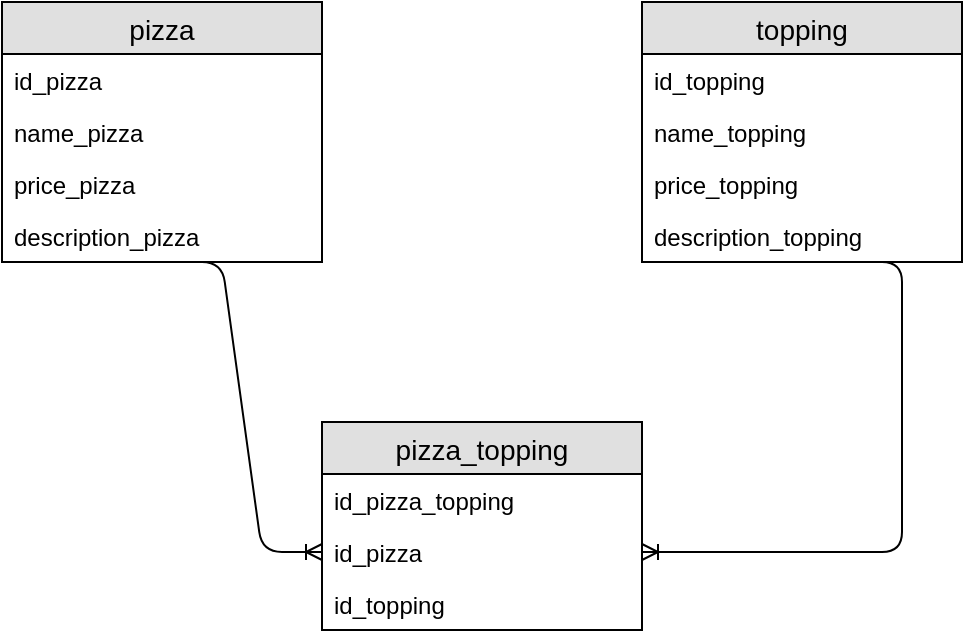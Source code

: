 <mxfile version="12.7.9" type="device"><diagram id="BUOtKqlBgW23wUBn10TS" name="Page-1"><mxGraphModel dx="526" dy="593" grid="1" gridSize="10" guides="1" tooltips="1" connect="1" arrows="1" fold="1" page="1" pageScale="1" pageWidth="1100" pageHeight="850" math="0" shadow="0"><root><mxCell id="0"/><mxCell id="1" parent="0"/><mxCell id="AHQ2iwcQxjMnPD1X6xUw-1" value="pizza" style="swimlane;fontStyle=0;childLayout=stackLayout;horizontal=1;startSize=26;fillColor=#e0e0e0;horizontalStack=0;resizeParent=1;resizeParentMax=0;resizeLast=0;collapsible=1;marginBottom=0;swimlaneFillColor=#ffffff;align=center;fontSize=14;" vertex="1" parent="1"><mxGeometry x="20" y="50" width="160" height="130" as="geometry"/></mxCell><mxCell id="AHQ2iwcQxjMnPD1X6xUw-2" value="id_pizza" style="text;strokeColor=none;fillColor=none;spacingLeft=4;spacingRight=4;overflow=hidden;rotatable=0;points=[[0,0.5],[1,0.5]];portConstraint=eastwest;fontSize=12;" vertex="1" parent="AHQ2iwcQxjMnPD1X6xUw-1"><mxGeometry y="26" width="160" height="26" as="geometry"/></mxCell><mxCell id="AHQ2iwcQxjMnPD1X6xUw-3" value="name_pizza" style="text;strokeColor=none;fillColor=none;spacingLeft=4;spacingRight=4;overflow=hidden;rotatable=0;points=[[0,0.5],[1,0.5]];portConstraint=eastwest;fontSize=12;" vertex="1" parent="AHQ2iwcQxjMnPD1X6xUw-1"><mxGeometry y="52" width="160" height="26" as="geometry"/></mxCell><mxCell id="AHQ2iwcQxjMnPD1X6xUw-4" value="price_pizza" style="text;strokeColor=none;fillColor=none;spacingLeft=4;spacingRight=4;overflow=hidden;rotatable=0;points=[[0,0.5],[1,0.5]];portConstraint=eastwest;fontSize=12;" vertex="1" parent="AHQ2iwcQxjMnPD1X6xUw-1"><mxGeometry y="78" width="160" height="26" as="geometry"/></mxCell><mxCell id="AHQ2iwcQxjMnPD1X6xUw-15" value="" style="edgeStyle=entityRelationEdgeStyle;fontSize=12;html=1;endArrow=ERoneToMany;entryX=0;entryY=0.5;entryDx=0;entryDy=0;" edge="1" parent="AHQ2iwcQxjMnPD1X6xUw-1" target="AHQ2iwcQxjMnPD1X6xUw-7"><mxGeometry width="100" height="100" relative="1" as="geometry"><mxPoint x="80" y="130" as="sourcePoint"/><mxPoint x="180" y="30" as="targetPoint"/></mxGeometry></mxCell><mxCell id="AHQ2iwcQxjMnPD1X6xUw-13" value="description_pizza" style="text;strokeColor=none;fillColor=none;spacingLeft=4;spacingRight=4;overflow=hidden;rotatable=0;points=[[0,0.5],[1,0.5]];portConstraint=eastwest;fontSize=12;" vertex="1" parent="AHQ2iwcQxjMnPD1X6xUw-1"><mxGeometry y="104" width="160" height="26" as="geometry"/></mxCell><mxCell id="AHQ2iwcQxjMnPD1X6xUw-5" value="pizza_topping" style="swimlane;fontStyle=0;childLayout=stackLayout;horizontal=1;startSize=26;fillColor=#e0e0e0;horizontalStack=0;resizeParent=1;resizeParentMax=0;resizeLast=0;collapsible=1;marginBottom=0;swimlaneFillColor=#ffffff;align=center;fontSize=14;" vertex="1" parent="1"><mxGeometry x="180" y="260" width="160" height="104" as="geometry"/></mxCell><mxCell id="AHQ2iwcQxjMnPD1X6xUw-6" value="id_pizza_topping" style="text;strokeColor=none;fillColor=none;spacingLeft=4;spacingRight=4;overflow=hidden;rotatable=0;points=[[0,0.5],[1,0.5]];portConstraint=eastwest;fontSize=12;" vertex="1" parent="AHQ2iwcQxjMnPD1X6xUw-5"><mxGeometry y="26" width="160" height="26" as="geometry"/></mxCell><mxCell id="AHQ2iwcQxjMnPD1X6xUw-7" value="id_pizza" style="text;strokeColor=none;fillColor=none;spacingLeft=4;spacingRight=4;overflow=hidden;rotatable=0;points=[[0,0.5],[1,0.5]];portConstraint=eastwest;fontSize=12;" vertex="1" parent="AHQ2iwcQxjMnPD1X6xUw-5"><mxGeometry y="52" width="160" height="26" as="geometry"/></mxCell><mxCell id="AHQ2iwcQxjMnPD1X6xUw-8" value="id_topping" style="text;strokeColor=none;fillColor=none;spacingLeft=4;spacingRight=4;overflow=hidden;rotatable=0;points=[[0,0.5],[1,0.5]];portConstraint=eastwest;fontSize=12;" vertex="1" parent="AHQ2iwcQxjMnPD1X6xUw-5"><mxGeometry y="78" width="160" height="26" as="geometry"/></mxCell><mxCell id="AHQ2iwcQxjMnPD1X6xUw-9" value="topping" style="swimlane;fontStyle=0;childLayout=stackLayout;horizontal=1;startSize=26;fillColor=#e0e0e0;horizontalStack=0;resizeParent=1;resizeParentMax=0;resizeLast=0;collapsible=1;marginBottom=0;swimlaneFillColor=#ffffff;align=center;fontSize=14;" vertex="1" parent="1"><mxGeometry x="340" y="50" width="160" height="130" as="geometry"/></mxCell><mxCell id="AHQ2iwcQxjMnPD1X6xUw-10" value="id_topping" style="text;strokeColor=none;fillColor=none;spacingLeft=4;spacingRight=4;overflow=hidden;rotatable=0;points=[[0,0.5],[1,0.5]];portConstraint=eastwest;fontSize=12;" vertex="1" parent="AHQ2iwcQxjMnPD1X6xUw-9"><mxGeometry y="26" width="160" height="26" as="geometry"/></mxCell><mxCell id="AHQ2iwcQxjMnPD1X6xUw-11" value="name_topping" style="text;strokeColor=none;fillColor=none;spacingLeft=4;spacingRight=4;overflow=hidden;rotatable=0;points=[[0,0.5],[1,0.5]];portConstraint=eastwest;fontSize=12;" vertex="1" parent="AHQ2iwcQxjMnPD1X6xUw-9"><mxGeometry y="52" width="160" height="26" as="geometry"/></mxCell><mxCell id="AHQ2iwcQxjMnPD1X6xUw-12" value="price_topping" style="text;strokeColor=none;fillColor=none;spacingLeft=4;spacingRight=4;overflow=hidden;rotatable=0;points=[[0,0.5],[1,0.5]];portConstraint=eastwest;fontSize=12;" vertex="1" parent="AHQ2iwcQxjMnPD1X6xUw-9"><mxGeometry y="78" width="160" height="26" as="geometry"/></mxCell><mxCell id="AHQ2iwcQxjMnPD1X6xUw-16" value="" style="edgeStyle=entityRelationEdgeStyle;fontSize=12;html=1;endArrow=ERoneToMany;" edge="1" parent="AHQ2iwcQxjMnPD1X6xUw-9" target="AHQ2iwcQxjMnPD1X6xUw-7"><mxGeometry width="100" height="100" relative="1" as="geometry"><mxPoint x="100" y="130" as="sourcePoint"/><mxPoint x="200" y="30" as="targetPoint"/></mxGeometry></mxCell><mxCell id="AHQ2iwcQxjMnPD1X6xUw-14" value="description_topping" style="text;strokeColor=none;fillColor=none;spacingLeft=4;spacingRight=4;overflow=hidden;rotatable=0;points=[[0,0.5],[1,0.5]];portConstraint=eastwest;fontSize=12;" vertex="1" parent="AHQ2iwcQxjMnPD1X6xUw-9"><mxGeometry y="104" width="160" height="26" as="geometry"/></mxCell></root></mxGraphModel></diagram></mxfile>